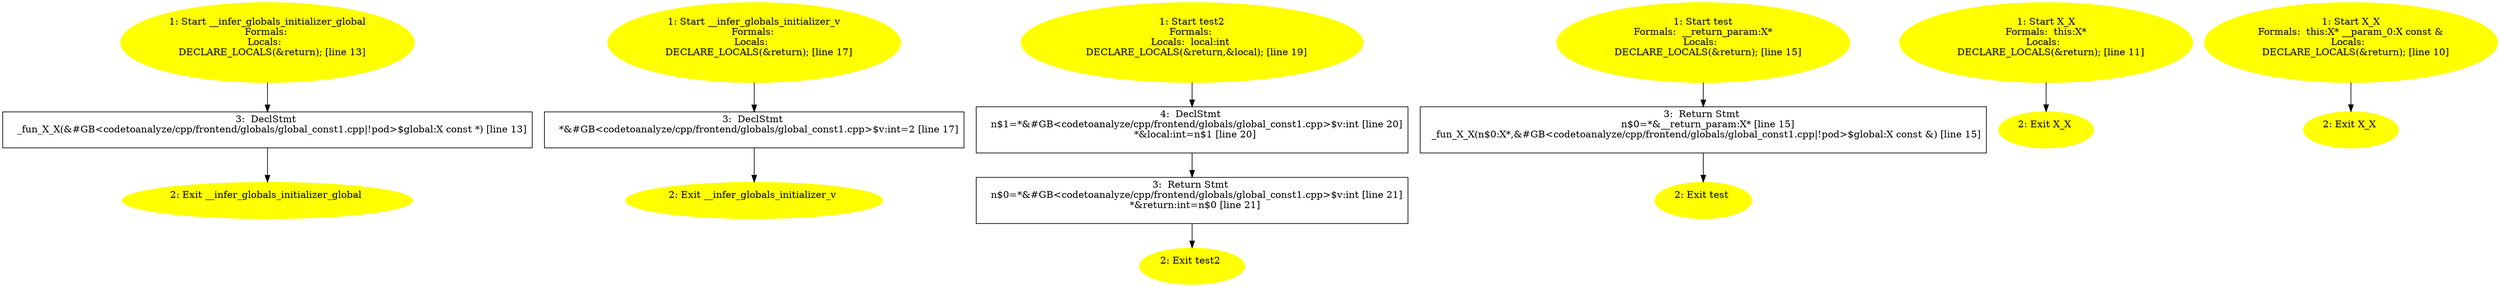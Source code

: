 /* @generated */
digraph iCFG {
"__infer_globals_initializer_global.bdc08c089842ce08b974b22a75daf78e_1" [label="1: Start __infer_globals_initializer_global\nFormals: \nLocals:  \n   DECLARE_LOCALS(&return); [line 13]\n " color=yellow style=filled]
	

	 "__infer_globals_initializer_global.bdc08c089842ce08b974b22a75daf78e_1" -> "__infer_globals_initializer_global.bdc08c089842ce08b974b22a75daf78e_3" ;
"__infer_globals_initializer_global.bdc08c089842ce08b974b22a75daf78e_2" [label="2: Exit __infer_globals_initializer_global \n  " color=yellow style=filled]
	

"__infer_globals_initializer_global.bdc08c089842ce08b974b22a75daf78e_3" [label="3:  DeclStmt \n   _fun_X_X(&#GB<codetoanalyze/cpp/frontend/globals/global_const1.cpp|!pod>$global:X const *) [line 13]\n " shape="box"]
	

	 "__infer_globals_initializer_global.bdc08c089842ce08b974b22a75daf78e_3" -> "__infer_globals_initializer_global.bdc08c089842ce08b974b22a75daf78e_2" ;
"__infer_globals_initializer_v.4e4b88201c5f529e31ed314500b0b0e5_1" [label="1: Start __infer_globals_initializer_v\nFormals: \nLocals:  \n   DECLARE_LOCALS(&return); [line 17]\n " color=yellow style=filled]
	

	 "__infer_globals_initializer_v.4e4b88201c5f529e31ed314500b0b0e5_1" -> "__infer_globals_initializer_v.4e4b88201c5f529e31ed314500b0b0e5_3" ;
"__infer_globals_initializer_v.4e4b88201c5f529e31ed314500b0b0e5_2" [label="2: Exit __infer_globals_initializer_v \n  " color=yellow style=filled]
	

"__infer_globals_initializer_v.4e4b88201c5f529e31ed314500b0b0e5_3" [label="3:  DeclStmt \n   *&#GB<codetoanalyze/cpp/frontend/globals/global_const1.cpp>$v:int=2 [line 17]\n " shape="box"]
	

	 "__infer_globals_initializer_v.4e4b88201c5f529e31ed314500b0b0e5_3" -> "__infer_globals_initializer_v.4e4b88201c5f529e31ed314500b0b0e5_2" ;
"test2#_Z5test2v.51af7cbda728abeafa25300302478ca4_1" [label="1: Start test2\nFormals: \nLocals:  local:int \n   DECLARE_LOCALS(&return,&local); [line 19]\n " color=yellow style=filled]
	

	 "test2#_Z5test2v.51af7cbda728abeafa25300302478ca4_1" -> "test2#_Z5test2v.51af7cbda728abeafa25300302478ca4_4" ;
"test2#_Z5test2v.51af7cbda728abeafa25300302478ca4_2" [label="2: Exit test2 \n  " color=yellow style=filled]
	

"test2#_Z5test2v.51af7cbda728abeafa25300302478ca4_3" [label="3:  Return Stmt \n   n$0=*&#GB<codetoanalyze/cpp/frontend/globals/global_const1.cpp>$v:int [line 21]\n  *&return:int=n$0 [line 21]\n " shape="box"]
	

	 "test2#_Z5test2v.51af7cbda728abeafa25300302478ca4_3" -> "test2#_Z5test2v.51af7cbda728abeafa25300302478ca4_2" ;
"test2#_Z5test2v.51af7cbda728abeafa25300302478ca4_4" [label="4:  DeclStmt \n   n$1=*&#GB<codetoanalyze/cpp/frontend/globals/global_const1.cpp>$v:int [line 20]\n  *&local:int=n$1 [line 20]\n " shape="box"]
	

	 "test2#_Z5test2v.51af7cbda728abeafa25300302478ca4_4" -> "test2#_Z5test2v.51af7cbda728abeafa25300302478ca4_3" ;
"test#_Z4testv.1b928d988491fdd2fa78fcb048d46e8c_1" [label="1: Start test\nFormals:  __return_param:X*\nLocals:  \n   DECLARE_LOCALS(&return); [line 15]\n " color=yellow style=filled]
	

	 "test#_Z4testv.1b928d988491fdd2fa78fcb048d46e8c_1" -> "test#_Z4testv.1b928d988491fdd2fa78fcb048d46e8c_3" ;
"test#_Z4testv.1b928d988491fdd2fa78fcb048d46e8c_2" [label="2: Exit test \n  " color=yellow style=filled]
	

"test#_Z4testv.1b928d988491fdd2fa78fcb048d46e8c_3" [label="3:  Return Stmt \n   n$0=*&__return_param:X* [line 15]\n  _fun_X_X(n$0:X*,&#GB<codetoanalyze/cpp/frontend/globals/global_const1.cpp|!pod>$global:X const &) [line 15]\n " shape="box"]
	

	 "test#_Z4testv.1b928d988491fdd2fa78fcb048d46e8c_3" -> "test#_Z4testv.1b928d988491fdd2fa78fcb048d46e8c_2" ;
"X#X#{_ZN1XC1Ev}.de3838d93566ad3a73011188ff48af20_1" [label="1: Start X_X\nFormals:  this:X*\nLocals:  \n   DECLARE_LOCALS(&return); [line 11]\n " color=yellow style=filled]
	

	 "X#X#{_ZN1XC1Ev}.de3838d93566ad3a73011188ff48af20_1" -> "X#X#{_ZN1XC1Ev}.de3838d93566ad3a73011188ff48af20_2" ;
"X#X#{_ZN1XC1Ev}.de3838d93566ad3a73011188ff48af20_2" [label="2: Exit X_X \n  " color=yellow style=filled]
	

"X#X#{_ZN1XC1ERKS_|constexpr}.889c96d2462d5144a4c12d9c08e858d1_1" [label="1: Start X_X\nFormals:  this:X* __param_0:X const &\nLocals:  \n   DECLARE_LOCALS(&return); [line 10]\n " color=yellow style=filled]
	

	 "X#X#{_ZN1XC1ERKS_|constexpr}.889c96d2462d5144a4c12d9c08e858d1_1" -> "X#X#{_ZN1XC1ERKS_|constexpr}.889c96d2462d5144a4c12d9c08e858d1_2" ;
"X#X#{_ZN1XC1ERKS_|constexpr}.889c96d2462d5144a4c12d9c08e858d1_2" [label="2: Exit X_X \n  " color=yellow style=filled]
	

}
